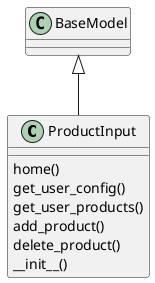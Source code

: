 @startuml
class ProductInput {
    home()
    get_user_config()
    get_user_products()
    add_product()
    delete_product()
        __init__()
}
BaseModel <|-- ProductInput
@enduml